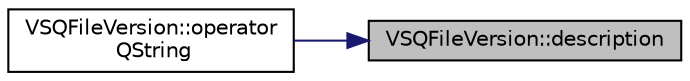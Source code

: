 digraph "VSQFileVersion::description"
{
 // LATEX_PDF_SIZE
  edge [fontname="Helvetica",fontsize="10",labelfontname="Helvetica",labelfontsize="10"];
  node [fontname="Helvetica",fontsize="10",shape=record];
  rankdir="RL";
  Node1 [label="VSQFileVersion::description",height=0.2,width=0.4,color="black", fillcolor="grey75", style="filled", fontcolor="black",tooltip="Describe file version."];
  Node1 -> Node2 [dir="back",color="midnightblue",fontsize="10",style="solid",fontname="Helvetica"];
  Node2 [label="VSQFileVersion::operator\l QString",height=0.2,width=0.4,color="black", fillcolor="white", style="filled",URL="$class_v_s_q_file_version.html#a023356c8a4a12a8f4f291c6df9d361d0",tooltip="Describe file version."];
}
